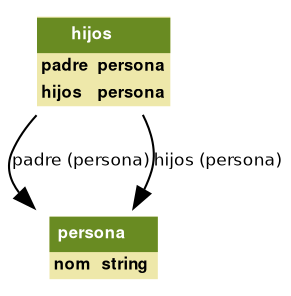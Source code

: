 
digraph name {
  fontname = "Helvetica"
  fontsize = 8

  node [
    fontname = "Helvetica"
    fontsize = 8
    shape = "plaintext"
  ]
  edge [
    fontname = "Helvetica"
    fontsize = 8
  ]




    nn_persona [label=<
    <TABLE BGCOLOR="palegoldenrod" BORDER="0" CELLBORDER="0" CELLSPACING="0">
     <TR><TD COLSPAN="2" CELLPADDING="4" ALIGN="CENTER" BGCOLOR="olivedrab4"
     ><FONT FACE="Helvetica Bold" COLOR="white"
     >persona
     </FONT></TD></TR>
    
        
        <TR><TD ALIGN="LEFT" BORDER="0"
        ><FONT FACE="Helvetica Bold">nom</FONT
        ></TD>
        <TD ALIGN="LEFT"
        ><FONT FACE="Helvetica Bold">string</FONT
        ></TD></TR>
        
    
    </TABLE>
    >]

    nn_hijos [label=<
    <TABLE BGCOLOR="palegoldenrod" BORDER="0" CELLBORDER="0" CELLSPACING="0">
     <TR><TD COLSPAN="2" CELLPADDING="4" ALIGN="CENTER" BGCOLOR="olivedrab4"
     ><FONT FACE="Helvetica Bold" COLOR="white"
     >hijos
     </FONT></TD></TR>
    
        
        <TR><TD ALIGN="LEFT" BORDER="0"
        ><FONT FACE="Helvetica Bold">padre</FONT
        ></TD>
        <TD ALIGN="LEFT"
        ><FONT FACE="Helvetica Bold">persona</FONT
        ></TD></TR>
        
        <TR><TD ALIGN="LEFT" BORDER="0"
        ><FONT FACE="Helvetica Bold">hijos</FONT
        ></TD>
        <TD ALIGN="LEFT"
        ><FONT FACE="Helvetica Bold">persona</FONT
        ></TD></TR>
        
    
    </TABLE>
    >]



  

  
  
  nn_hijos -> nn_persona
  [label="padre (persona)"] ;
  
  
  nn_hijos -> nn_persona
  [label="hijos (persona)"] ;
  

}